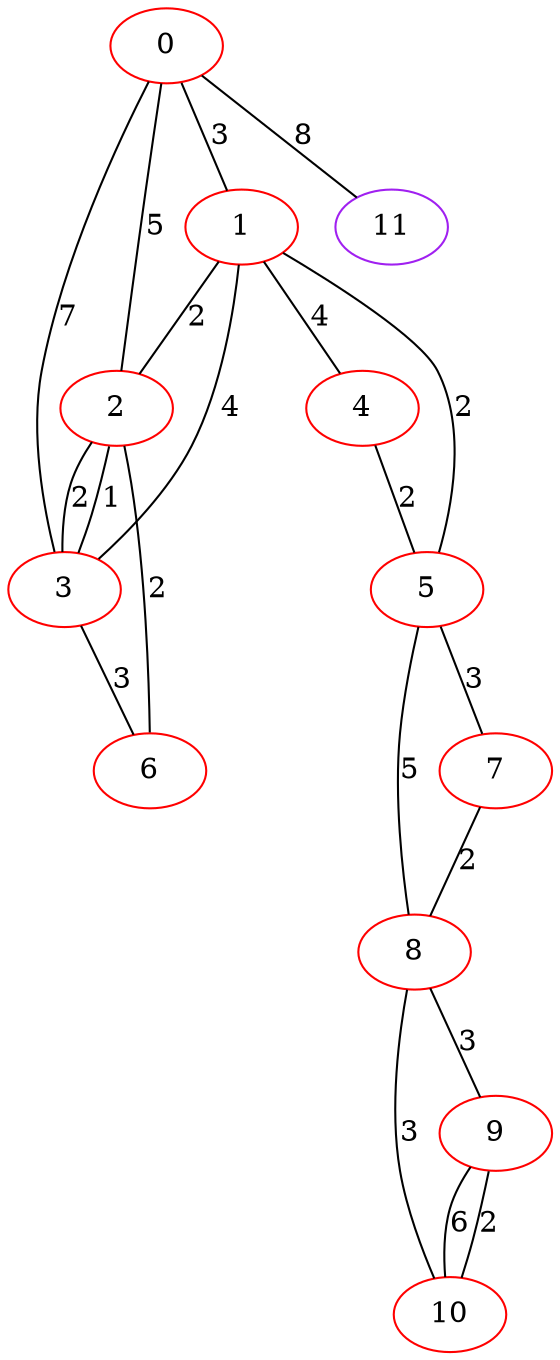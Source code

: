 graph "" {
0 [color=red, weight=1];
1 [color=red, weight=1];
2 [color=red, weight=1];
3 [color=red, weight=1];
4 [color=red, weight=1];
5 [color=red, weight=1];
6 [color=red, weight=1];
7 [color=red, weight=1];
8 [color=red, weight=1];
9 [color=red, weight=1];
10 [color=red, weight=1];
11 [color=purple, weight=4];
0 -- 11  [key=0, label=8];
0 -- 1  [key=0, label=3];
0 -- 2  [key=0, label=5];
0 -- 3  [key=0, label=7];
1 -- 2  [key=0, label=2];
1 -- 3  [key=0, label=4];
1 -- 4  [key=0, label=4];
1 -- 5  [key=0, label=2];
2 -- 3  [key=0, label=2];
2 -- 3  [key=1, label=1];
2 -- 6  [key=0, label=2];
3 -- 6  [key=0, label=3];
4 -- 5  [key=0, label=2];
5 -- 8  [key=0, label=5];
5 -- 7  [key=0, label=3];
7 -- 8  [key=0, label=2];
8 -- 9  [key=0, label=3];
8 -- 10  [key=0, label=3];
9 -- 10  [key=0, label=2];
9 -- 10  [key=1, label=6];
}
